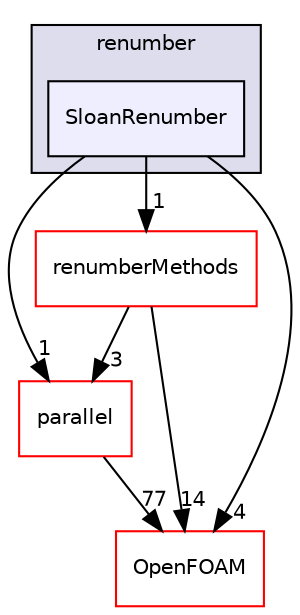 digraph "src/renumber/SloanRenumber" {
  bgcolor=transparent;
  compound=true
  node [ fontsize="10", fontname="Helvetica"];
  edge [ labelfontsize="10", labelfontname="Helvetica"];
  subgraph clusterdir_3fb75520e4639d06064b0beb93e07f9b {
    graph [ bgcolor="#ddddee", pencolor="black", label="renumber" fontname="Helvetica", fontsize="10", URL="dir_3fb75520e4639d06064b0beb93e07f9b.html"]
  dir_0aacc39b17e86d84e6418b494edc95d8 [shape=box, label="SloanRenumber", style="filled", fillcolor="#eeeeff", pencolor="black", URL="dir_0aacc39b17e86d84e6418b494edc95d8.html"];
  }
  dir_9e5805c39c1270dd5674b9b6b0d61546 [shape=box label="renumberMethods" color="red" URL="dir_9e5805c39c1270dd5674b9b6b0d61546.html"];
  dir_72b2b5518d1565784443265ec6729f79 [shape=box label="parallel" color="red" URL="dir_72b2b5518d1565784443265ec6729f79.html"];
  dir_c5473ff19b20e6ec4dfe5c310b3778a8 [shape=box label="OpenFOAM" color="red" URL="dir_c5473ff19b20e6ec4dfe5c310b3778a8.html"];
  dir_0aacc39b17e86d84e6418b494edc95d8->dir_9e5805c39c1270dd5674b9b6b0d61546 [headlabel="1", labeldistance=1.5 headhref="dir_002608_002601.html"];
  dir_0aacc39b17e86d84e6418b494edc95d8->dir_72b2b5518d1565784443265ec6729f79 [headlabel="1", labeldistance=1.5 headhref="dir_002608_002424.html"];
  dir_0aacc39b17e86d84e6418b494edc95d8->dir_c5473ff19b20e6ec4dfe5c310b3778a8 [headlabel="4", labeldistance=1.5 headhref="dir_002608_001892.html"];
  dir_9e5805c39c1270dd5674b9b6b0d61546->dir_72b2b5518d1565784443265ec6729f79 [headlabel="3", labeldistance=1.5 headhref="dir_002601_002424.html"];
  dir_9e5805c39c1270dd5674b9b6b0d61546->dir_c5473ff19b20e6ec4dfe5c310b3778a8 [headlabel="14", labeldistance=1.5 headhref="dir_002601_001892.html"];
  dir_72b2b5518d1565784443265ec6729f79->dir_c5473ff19b20e6ec4dfe5c310b3778a8 [headlabel="77", labeldistance=1.5 headhref="dir_002424_001892.html"];
}

